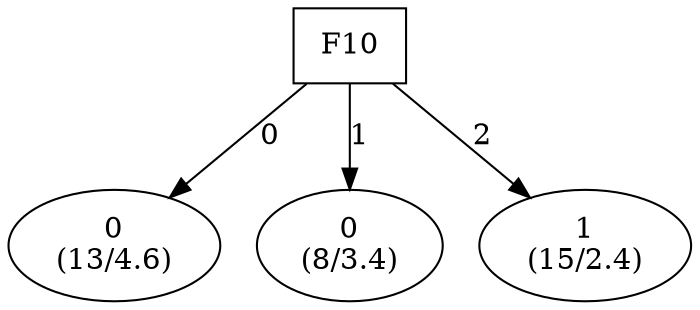 digraph YaDT {
n0 [ shape=box, label="F10\n"]
n0 -> n1 [label="0"]
n1 [ shape=ellipse, label="0\n(13/4.6)"]
n0 -> n2 [label="1"]
n2 [ shape=ellipse, label="0\n(8/3.4)"]
n0 -> n3 [label="2"]
n3 [ shape=ellipse, label="1\n(15/2.4)"]
}
